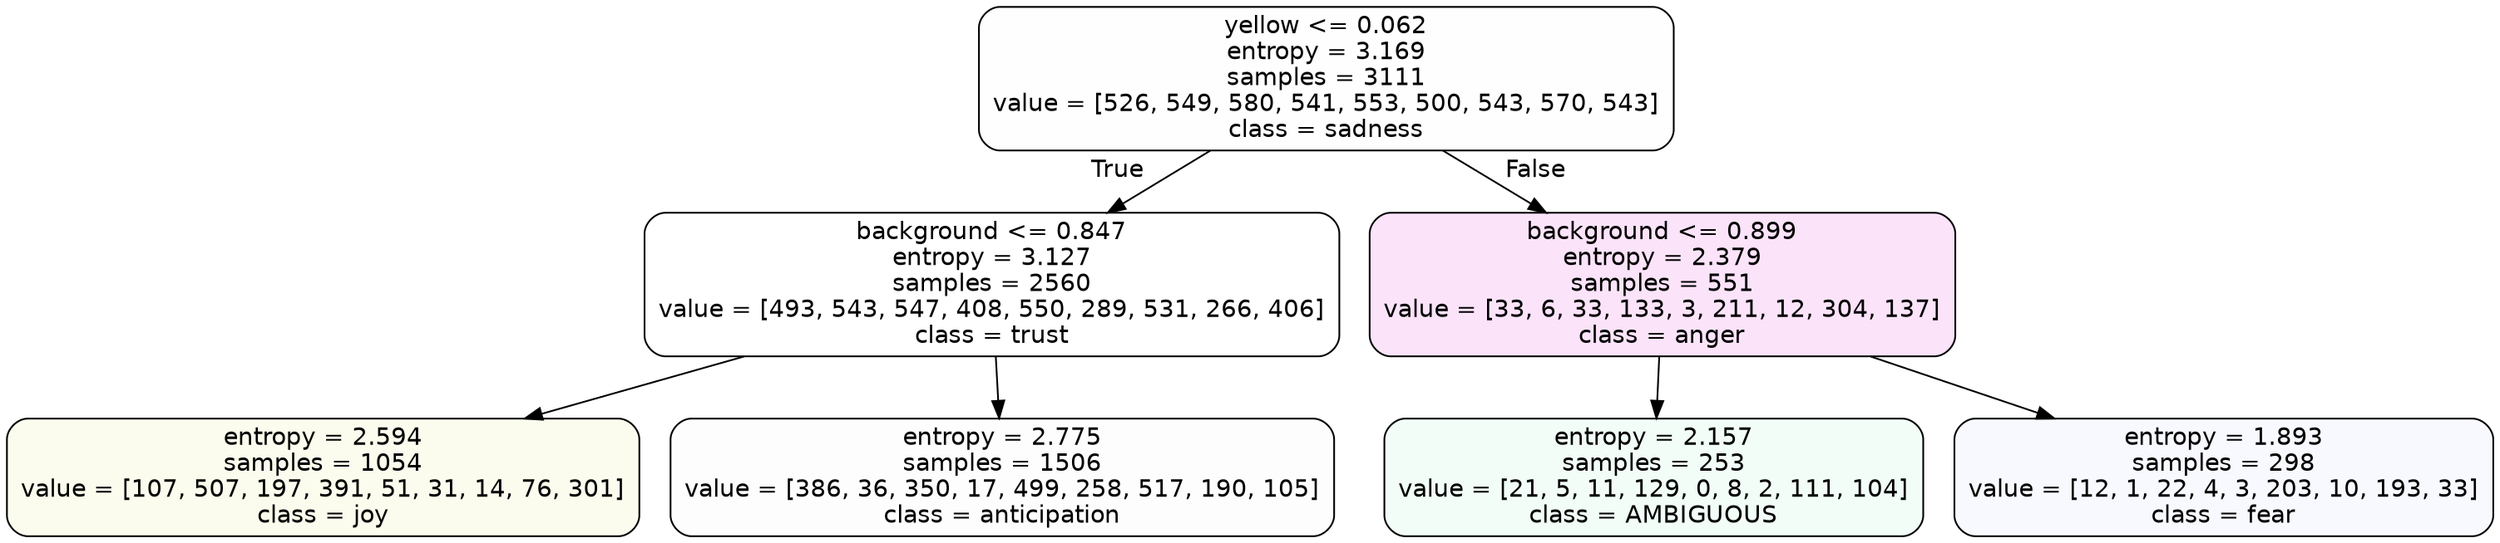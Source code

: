 digraph Tree {
node [shape=box, style="filled, rounded", color="black", fontname=helvetica] ;
edge [fontname=helvetica] ;
0 [label="yellow <= 0.062\nentropy = 3.169\nsamples = 3111\nvalue = [526, 549, 580, 541, 553, 500, 543, 570, 543]\nclass = sadness", fillcolor="#64e53901"] ;
1 [label="background <= 0.847\nentropy = 3.127\nsamples = 2560\nvalue = [493, 543, 547, 408, 550, 289, 531, 266, 406]\nclass = trust", fillcolor="#39d7e500"] ;
0 -> 1 [labeldistance=2.5, labelangle=45, headlabel="True"] ;
2 [label="entropy = 2.594\nsamples = 1054\nvalue = [107, 507, 197, 391, 51, 31, 14, 76, 301]\nclass = joy", fillcolor="#d7e53917"] ;
1 -> 2 ;
3 [label="entropy = 2.775\nsamples = 1506\nvalue = [386, 36, 350, 17, 499, 258, 517, 190, 105]\nclass = anticipation", fillcolor="#8139e502"] ;
1 -> 3 ;
4 [label="background <= 0.899\nentropy = 2.379\nsamples = 551\nvalue = [33, 6, 33, 133, 3, 211, 12, 304, 137]\nclass = anger", fillcolor="#e539d724"] ;
0 -> 4 [labeldistance=2.5, labelangle=-45, headlabel="False"] ;
5 [label="entropy = 2.157\nsamples = 253\nvalue = [21, 5, 11, 129, 0, 8, 2, 111, 104]\nclass = AMBIGUOUS", fillcolor="#39e58110"] ;
4 -> 5 ;
6 [label="entropy = 1.893\nsamples = 298\nvalue = [12, 1, 22, 4, 3, 203, 10, 193, 33]\nclass = fear", fillcolor="#3964e509"] ;
4 -> 6 ;
}